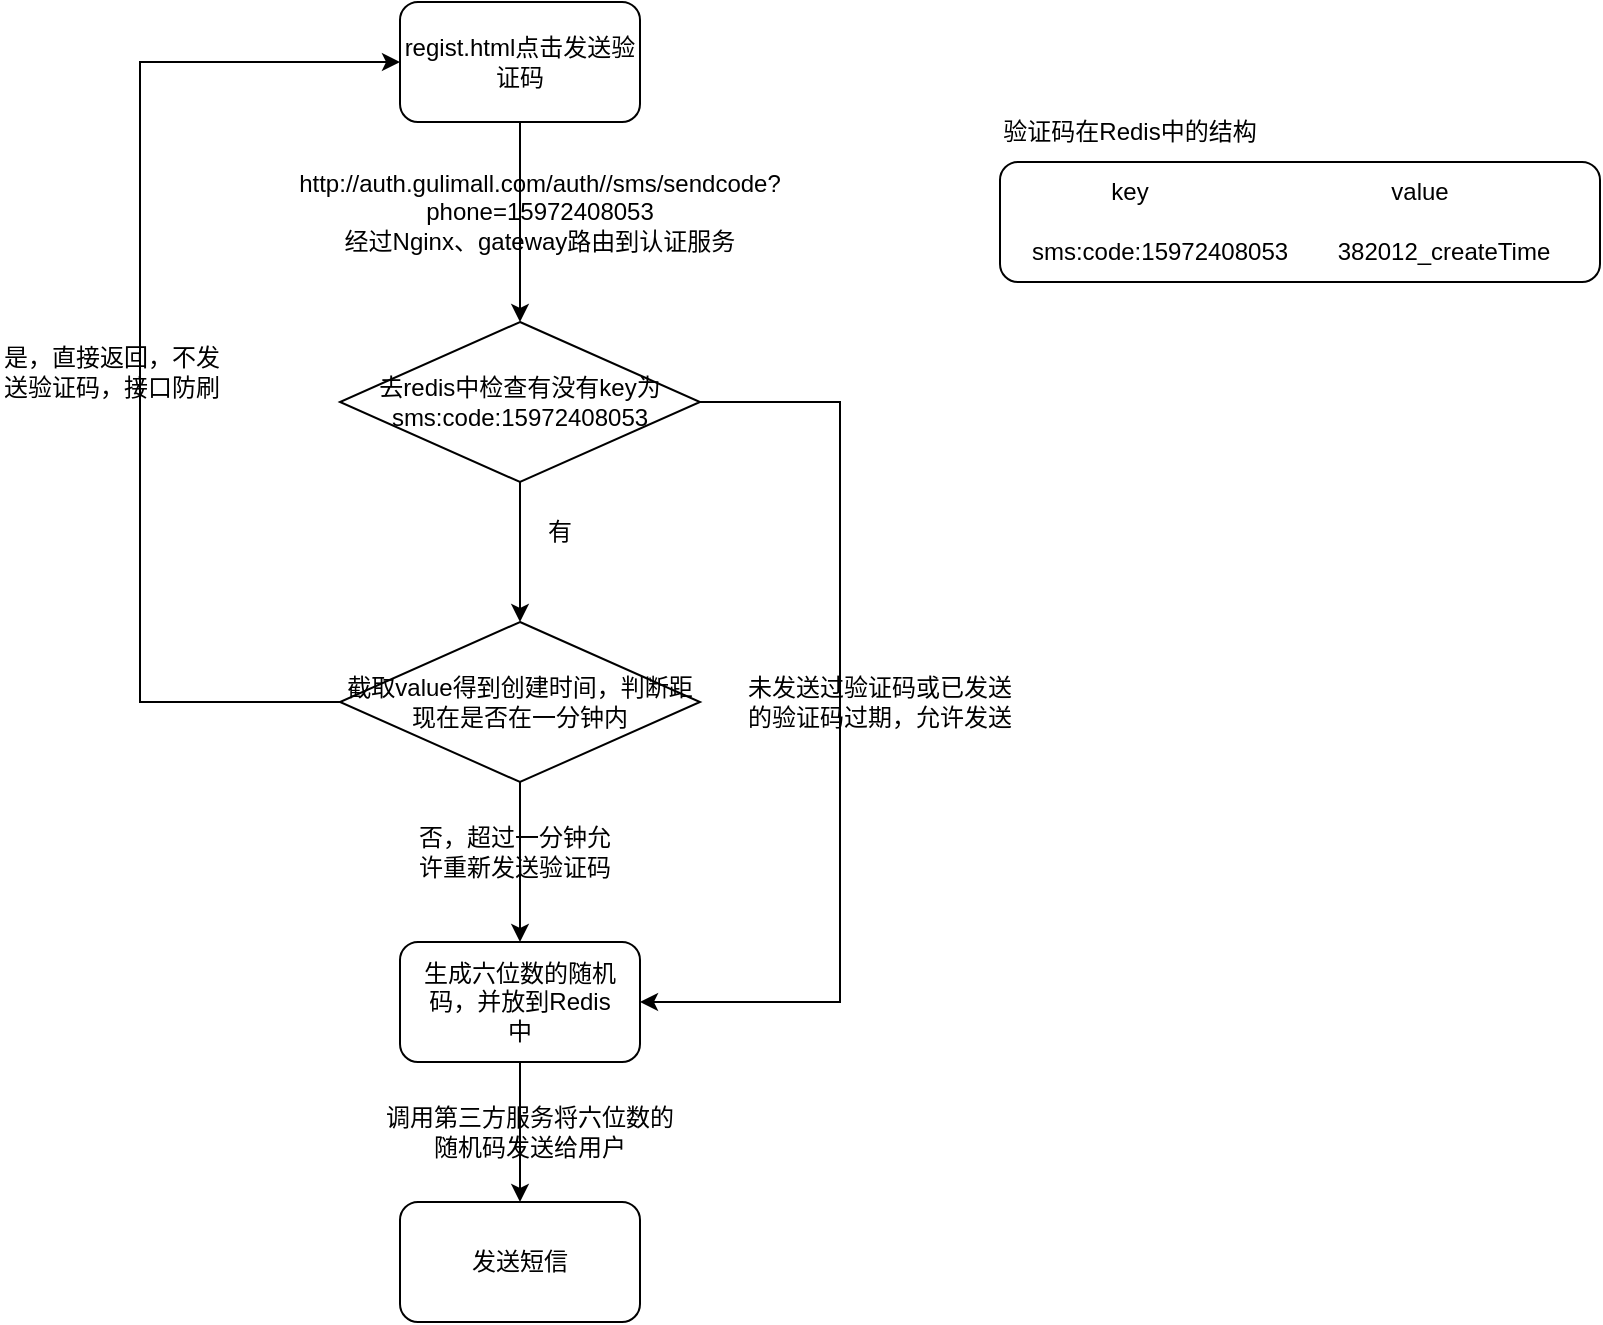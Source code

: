 <mxfile version="21.6.9" type="github">
  <diagram name="第 1 页" id="tCXFLTWe_tcqSmrKPMjY">
    <mxGraphModel dx="1142" dy="613" grid="1" gridSize="10" guides="1" tooltips="1" connect="1" arrows="1" fold="1" page="1" pageScale="1" pageWidth="827" pageHeight="1169" math="0" shadow="0">
      <root>
        <mxCell id="0" />
        <mxCell id="1" parent="0" />
        <mxCell id="gV8c4JJkfnYhTOOU84S4-3" style="edgeStyle=orthogonalEdgeStyle;rounded=0;orthogonalLoop=1;jettySize=auto;html=1;exitX=0.5;exitY=1;exitDx=0;exitDy=0;" edge="1" parent="1" source="gV8c4JJkfnYhTOOU84S4-1">
          <mxGeometry relative="1" as="geometry">
            <mxPoint x="310" y="270" as="targetPoint" />
          </mxGeometry>
        </mxCell>
        <mxCell id="gV8c4JJkfnYhTOOU84S4-1" value="regist.html点击发送验证码" style="rounded=1;whiteSpace=wrap;html=1;" vertex="1" parent="1">
          <mxGeometry x="250" y="110" width="120" height="60" as="geometry" />
        </mxCell>
        <mxCell id="gV8c4JJkfnYhTOOU84S4-4" value="http://auth.gulimall.com/auth//sms/sendcode?phone=15972408053&lt;br&gt;经过Nginx、gateway路由到认证服务" style="text;html=1;strokeColor=none;fillColor=none;align=center;verticalAlign=middle;whiteSpace=wrap;rounded=0;" vertex="1" parent="1">
          <mxGeometry x="150" y="200" width="340" height="30" as="geometry" />
        </mxCell>
        <mxCell id="gV8c4JJkfnYhTOOU84S4-6" value="" style="rounded=1;whiteSpace=wrap;html=1;" vertex="1" parent="1">
          <mxGeometry x="550" y="190" width="300" height="60" as="geometry" />
        </mxCell>
        <mxCell id="gV8c4JJkfnYhTOOU84S4-7" value="验证码在Redis中的结构" style="text;html=1;strokeColor=none;fillColor=none;align=center;verticalAlign=middle;whiteSpace=wrap;rounded=0;" vertex="1" parent="1">
          <mxGeometry x="540" y="160" width="150" height="30" as="geometry" />
        </mxCell>
        <mxCell id="gV8c4JJkfnYhTOOU84S4-8" value="sms:code:15972408053" style="text;html=1;strokeColor=none;fillColor=none;align=center;verticalAlign=middle;whiteSpace=wrap;rounded=0;" vertex="1" parent="1">
          <mxGeometry x="600" y="220" width="60" height="30" as="geometry" />
        </mxCell>
        <mxCell id="gV8c4JJkfnYhTOOU84S4-9" value="key" style="text;html=1;strokeColor=none;fillColor=none;align=center;verticalAlign=middle;whiteSpace=wrap;rounded=0;" vertex="1" parent="1">
          <mxGeometry x="585" y="190" width="60" height="30" as="geometry" />
        </mxCell>
        <mxCell id="gV8c4JJkfnYhTOOU84S4-10" value="value" style="text;html=1;strokeColor=none;fillColor=none;align=center;verticalAlign=middle;whiteSpace=wrap;rounded=0;" vertex="1" parent="1">
          <mxGeometry x="730" y="190" width="60" height="30" as="geometry" />
        </mxCell>
        <mxCell id="gV8c4JJkfnYhTOOU84S4-11" value="382012_createTime" style="text;html=1;strokeColor=none;fillColor=none;align=center;verticalAlign=middle;whiteSpace=wrap;rounded=0;" vertex="1" parent="1">
          <mxGeometry x="717" y="220" width="110" height="30" as="geometry" />
        </mxCell>
        <mxCell id="gV8c4JJkfnYhTOOU84S4-14" style="edgeStyle=orthogonalEdgeStyle;rounded=0;orthogonalLoop=1;jettySize=auto;html=1;exitX=0.5;exitY=1;exitDx=0;exitDy=0;entryX=0.5;entryY=0;entryDx=0;entryDy=0;" edge="1" parent="1" source="gV8c4JJkfnYhTOOU84S4-12" target="gV8c4JJkfnYhTOOU84S4-13">
          <mxGeometry relative="1" as="geometry" />
        </mxCell>
        <mxCell id="gV8c4JJkfnYhTOOU84S4-24" style="edgeStyle=orthogonalEdgeStyle;rounded=0;orthogonalLoop=1;jettySize=auto;html=1;exitX=1;exitY=0.5;exitDx=0;exitDy=0;entryX=1;entryY=0.5;entryDx=0;entryDy=0;" edge="1" parent="1" source="gV8c4JJkfnYhTOOU84S4-12" target="gV8c4JJkfnYhTOOU84S4-20">
          <mxGeometry relative="1" as="geometry">
            <Array as="points">
              <mxPoint x="470" y="310" />
              <mxPoint x="470" y="610" />
            </Array>
          </mxGeometry>
        </mxCell>
        <mxCell id="gV8c4JJkfnYhTOOU84S4-12" value="去redis中检查有没有key为sms:code:15972408053" style="rhombus;whiteSpace=wrap;html=1;" vertex="1" parent="1">
          <mxGeometry x="220" y="270" width="180" height="80" as="geometry" />
        </mxCell>
        <mxCell id="gV8c4JJkfnYhTOOU84S4-17" style="edgeStyle=orthogonalEdgeStyle;rounded=0;orthogonalLoop=1;jettySize=auto;html=1;exitX=0;exitY=0.5;exitDx=0;exitDy=0;entryX=0;entryY=0.5;entryDx=0;entryDy=0;" edge="1" parent="1" source="gV8c4JJkfnYhTOOU84S4-13" target="gV8c4JJkfnYhTOOU84S4-1">
          <mxGeometry relative="1" as="geometry">
            <Array as="points">
              <mxPoint x="120" y="460" />
              <mxPoint x="120" y="140" />
            </Array>
          </mxGeometry>
        </mxCell>
        <mxCell id="gV8c4JJkfnYhTOOU84S4-21" style="edgeStyle=orthogonalEdgeStyle;rounded=0;orthogonalLoop=1;jettySize=auto;html=1;exitX=0.5;exitY=1;exitDx=0;exitDy=0;" edge="1" parent="1" source="gV8c4JJkfnYhTOOU84S4-13" target="gV8c4JJkfnYhTOOU84S4-20">
          <mxGeometry relative="1" as="geometry" />
        </mxCell>
        <mxCell id="gV8c4JJkfnYhTOOU84S4-13" value="截取value得到创建时间，判断距现在是否在一分钟内" style="rhombus;whiteSpace=wrap;html=1;" vertex="1" parent="1">
          <mxGeometry x="220" y="420" width="180" height="80" as="geometry" />
        </mxCell>
        <mxCell id="gV8c4JJkfnYhTOOU84S4-15" value="有" style="text;html=1;strokeColor=none;fillColor=none;align=center;verticalAlign=middle;whiteSpace=wrap;rounded=0;" vertex="1" parent="1">
          <mxGeometry x="300" y="360" width="60" height="30" as="geometry" />
        </mxCell>
        <mxCell id="gV8c4JJkfnYhTOOU84S4-18" value="是，直接返回，不发送验证码，接口防刷" style="text;html=1;strokeColor=none;fillColor=none;align=center;verticalAlign=middle;whiteSpace=wrap;rounded=0;" vertex="1" parent="1">
          <mxGeometry x="50" y="280" width="112" height="30" as="geometry" />
        </mxCell>
        <mxCell id="gV8c4JJkfnYhTOOU84S4-28" style="edgeStyle=orthogonalEdgeStyle;rounded=0;orthogonalLoop=1;jettySize=auto;html=1;exitX=0.5;exitY=1;exitDx=0;exitDy=0;" edge="1" parent="1" source="gV8c4JJkfnYhTOOU84S4-20" target="gV8c4JJkfnYhTOOU84S4-27">
          <mxGeometry relative="1" as="geometry" />
        </mxCell>
        <mxCell id="gV8c4JJkfnYhTOOU84S4-20" value="" style="rounded=1;whiteSpace=wrap;html=1;" vertex="1" parent="1">
          <mxGeometry x="250" y="580" width="120" height="60" as="geometry" />
        </mxCell>
        <mxCell id="gV8c4JJkfnYhTOOU84S4-22" value="否，超过一分钟允许重新发送验证码" style="text;html=1;strokeColor=none;fillColor=none;align=center;verticalAlign=middle;whiteSpace=wrap;rounded=0;" vertex="1" parent="1">
          <mxGeometry x="255" y="520" width="105" height="30" as="geometry" />
        </mxCell>
        <mxCell id="gV8c4JJkfnYhTOOU84S4-25" value="未发送过验证码或已发送的验证码过期，允许发送" style="text;html=1;strokeColor=none;fillColor=none;align=center;verticalAlign=middle;whiteSpace=wrap;rounded=0;" vertex="1" parent="1">
          <mxGeometry x="420" y="445" width="140" height="30" as="geometry" />
        </mxCell>
        <mxCell id="gV8c4JJkfnYhTOOU84S4-26" value="生成六位数的随机码，并放到Redis中" style="text;html=1;strokeColor=none;fillColor=none;align=center;verticalAlign=middle;whiteSpace=wrap;rounded=0;" vertex="1" parent="1">
          <mxGeometry x="260" y="595" width="100" height="30" as="geometry" />
        </mxCell>
        <mxCell id="gV8c4JJkfnYhTOOU84S4-27" value="发送短信" style="rounded=1;whiteSpace=wrap;html=1;" vertex="1" parent="1">
          <mxGeometry x="250" y="710" width="120" height="60" as="geometry" />
        </mxCell>
        <mxCell id="gV8c4JJkfnYhTOOU84S4-29" value="调用第三方服务将六位数的随机码发送给用户" style="text;html=1;strokeColor=none;fillColor=none;align=center;verticalAlign=middle;whiteSpace=wrap;rounded=0;" vertex="1" parent="1">
          <mxGeometry x="240" y="660" width="150" height="30" as="geometry" />
        </mxCell>
      </root>
    </mxGraphModel>
  </diagram>
</mxfile>
